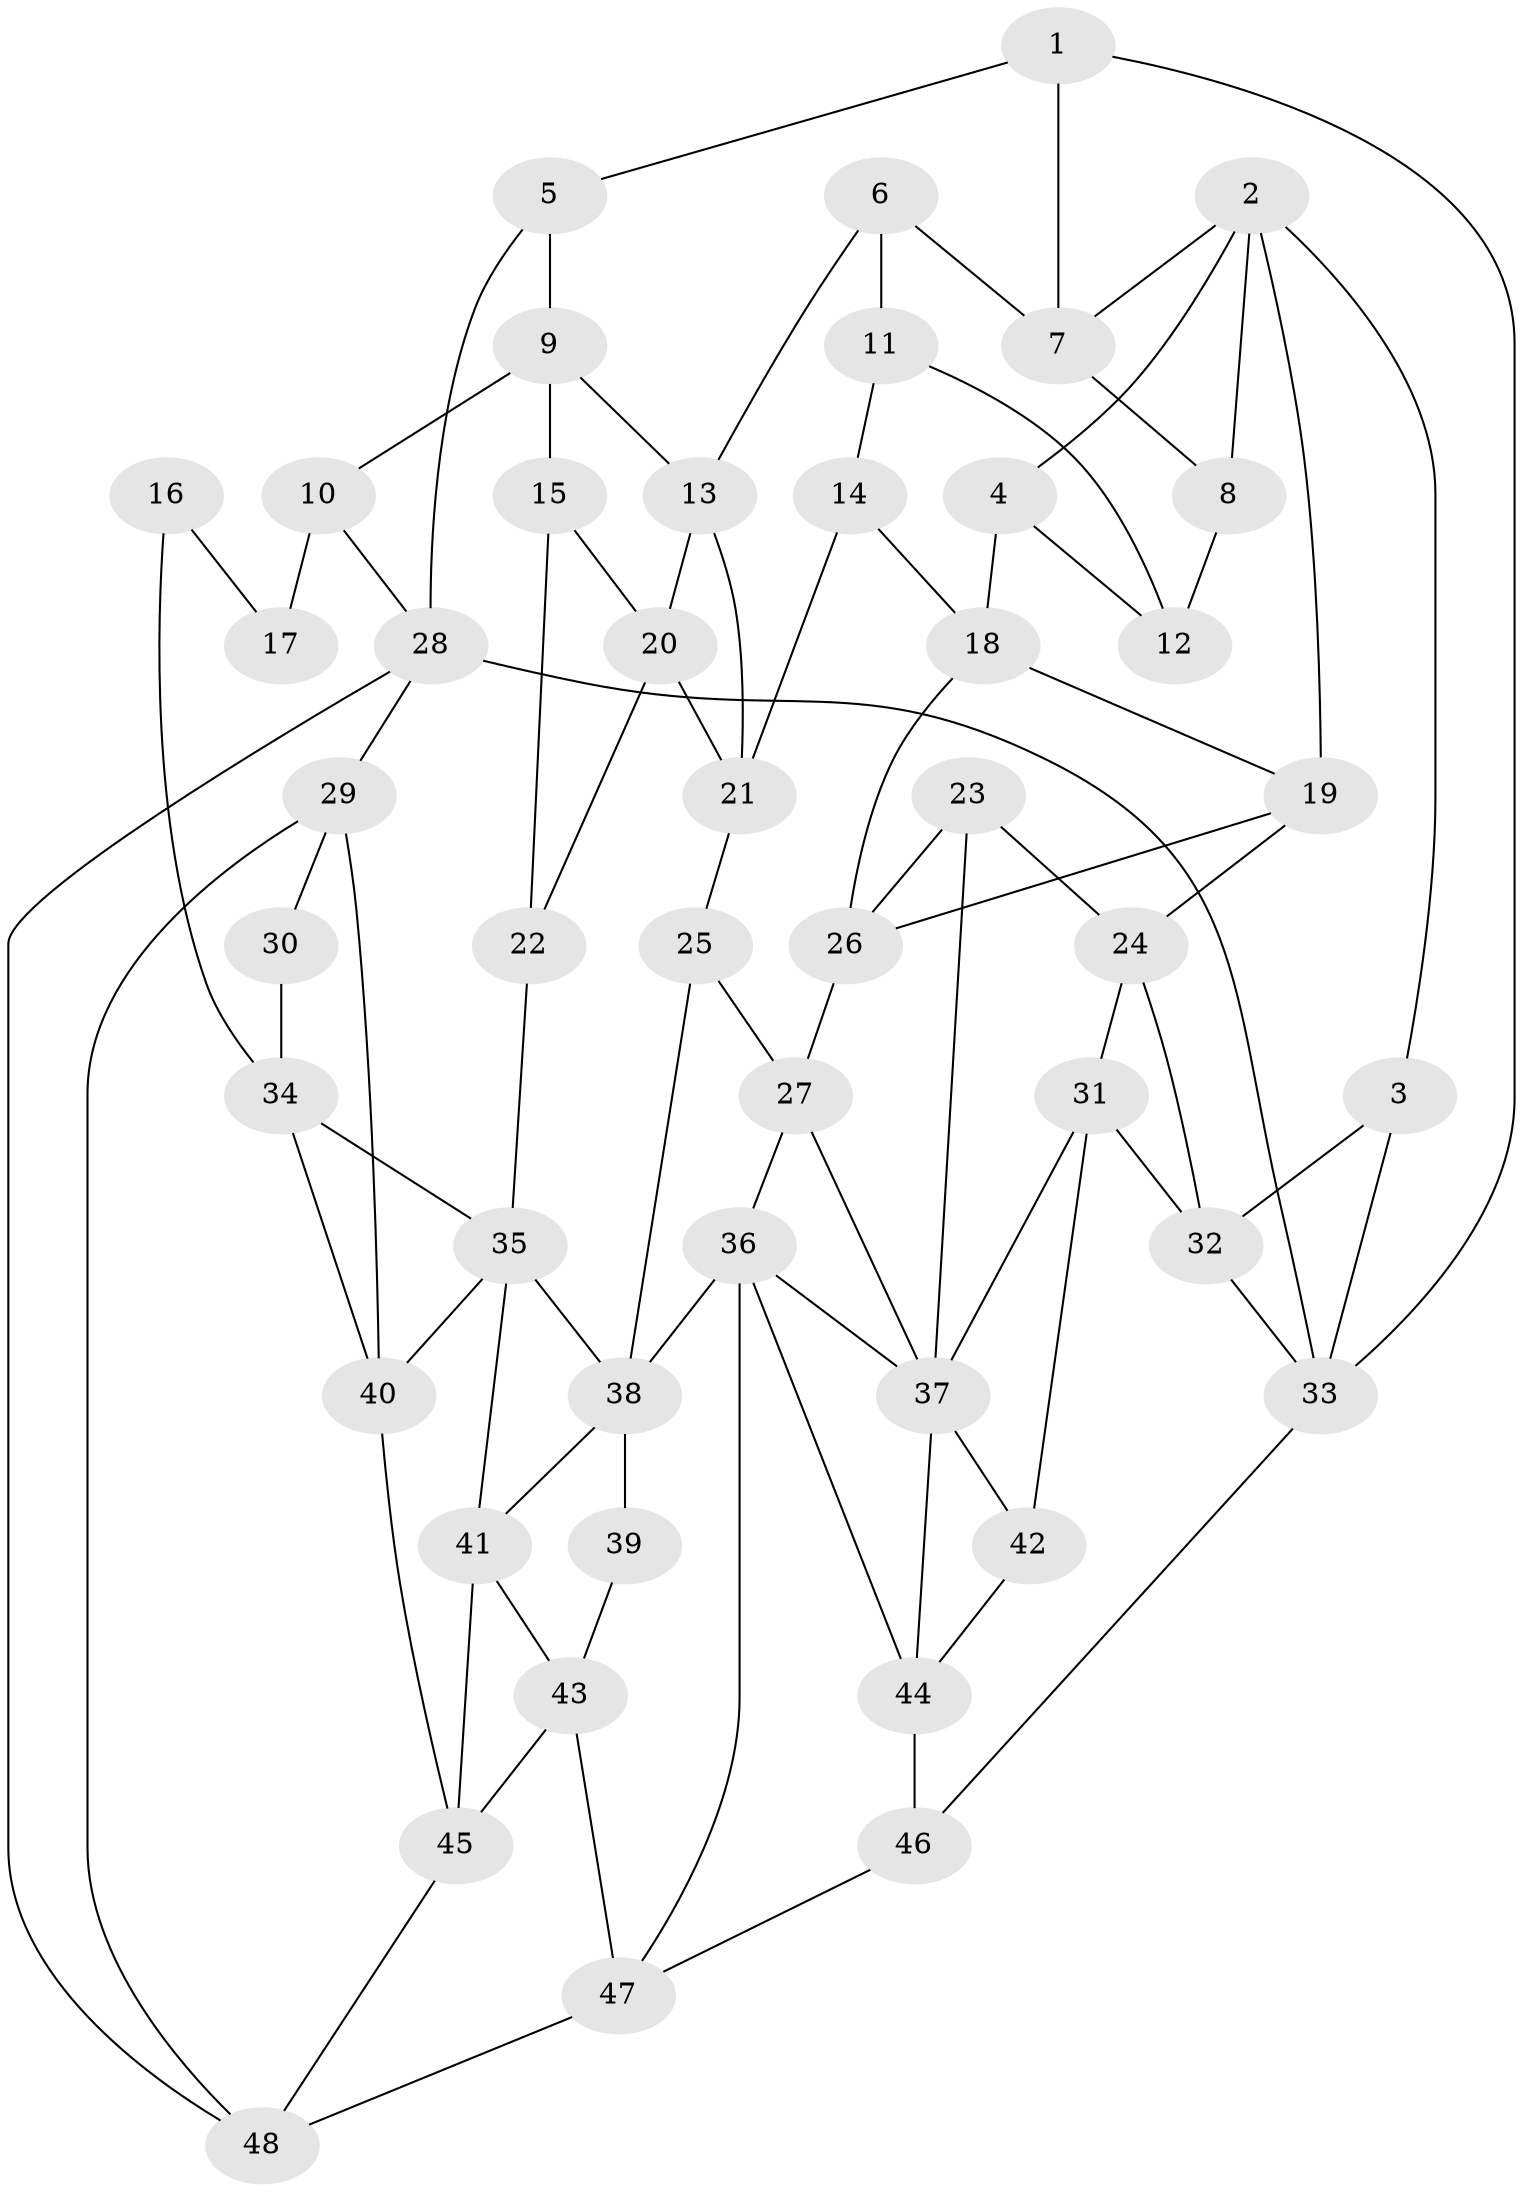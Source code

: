 // original degree distribution, {3: 0.041666666666666664, 4: 0.20833333333333334, 5: 0.5208333333333334, 6: 0.22916666666666666}
// Generated by graph-tools (version 1.1) at 2025/27/03/09/25 03:27:13]
// undirected, 48 vertices, 88 edges
graph export_dot {
graph [start="1"]
  node [color=gray90,style=filled];
  1;
  2;
  3;
  4;
  5;
  6;
  7;
  8;
  9;
  10;
  11;
  12;
  13;
  14;
  15;
  16;
  17;
  18;
  19;
  20;
  21;
  22;
  23;
  24;
  25;
  26;
  27;
  28;
  29;
  30;
  31;
  32;
  33;
  34;
  35;
  36;
  37;
  38;
  39;
  40;
  41;
  42;
  43;
  44;
  45;
  46;
  47;
  48;
  1 -- 5 [weight=1.0];
  1 -- 7 [weight=1.0];
  1 -- 33 [weight=1.0];
  2 -- 3 [weight=1.0];
  2 -- 4 [weight=1.0];
  2 -- 7 [weight=1.0];
  2 -- 8 [weight=1.0];
  2 -- 19 [weight=1.0];
  3 -- 32 [weight=1.0];
  3 -- 33 [weight=1.0];
  4 -- 12 [weight=1.0];
  4 -- 18 [weight=1.0];
  5 -- 9 [weight=1.0];
  5 -- 28 [weight=1.0];
  6 -- 7 [weight=1.0];
  6 -- 11 [weight=2.0];
  6 -- 13 [weight=1.0];
  7 -- 8 [weight=1.0];
  8 -- 12 [weight=2.0];
  9 -- 10 [weight=1.0];
  9 -- 13 [weight=1.0];
  9 -- 15 [weight=1.0];
  10 -- 17 [weight=2.0];
  10 -- 28 [weight=1.0];
  11 -- 12 [weight=1.0];
  11 -- 14 [weight=1.0];
  13 -- 20 [weight=1.0];
  13 -- 21 [weight=1.0];
  14 -- 18 [weight=1.0];
  14 -- 21 [weight=1.0];
  15 -- 20 [weight=1.0];
  15 -- 22 [weight=1.0];
  16 -- 17 [weight=1.0];
  16 -- 34 [weight=2.0];
  18 -- 19 [weight=1.0];
  18 -- 26 [weight=1.0];
  19 -- 24 [weight=1.0];
  19 -- 26 [weight=1.0];
  20 -- 21 [weight=1.0];
  20 -- 22 [weight=1.0];
  21 -- 25 [weight=1.0];
  22 -- 35 [weight=2.0];
  23 -- 24 [weight=1.0];
  23 -- 26 [weight=1.0];
  23 -- 37 [weight=1.0];
  24 -- 31 [weight=1.0];
  24 -- 32 [weight=1.0];
  25 -- 27 [weight=1.0];
  25 -- 38 [weight=1.0];
  26 -- 27 [weight=1.0];
  27 -- 36 [weight=1.0];
  27 -- 37 [weight=1.0];
  28 -- 29 [weight=1.0];
  28 -- 33 [weight=2.0];
  28 -- 48 [weight=1.0];
  29 -- 30 [weight=1.0];
  29 -- 40 [weight=1.0];
  29 -- 48 [weight=1.0];
  30 -- 34 [weight=2.0];
  31 -- 32 [weight=1.0];
  31 -- 37 [weight=1.0];
  31 -- 42 [weight=1.0];
  32 -- 33 [weight=1.0];
  33 -- 46 [weight=1.0];
  34 -- 35 [weight=1.0];
  34 -- 40 [weight=1.0];
  35 -- 38 [weight=1.0];
  35 -- 40 [weight=1.0];
  35 -- 41 [weight=1.0];
  36 -- 37 [weight=1.0];
  36 -- 38 [weight=1.0];
  36 -- 44 [weight=1.0];
  36 -- 47 [weight=1.0];
  37 -- 42 [weight=1.0];
  37 -- 44 [weight=1.0];
  38 -- 39 [weight=2.0];
  38 -- 41 [weight=1.0];
  39 -- 43 [weight=1.0];
  40 -- 45 [weight=1.0];
  41 -- 43 [weight=1.0];
  41 -- 45 [weight=1.0];
  42 -- 44 [weight=1.0];
  43 -- 45 [weight=1.0];
  43 -- 47 [weight=1.0];
  44 -- 46 [weight=1.0];
  45 -- 48 [weight=1.0];
  46 -- 47 [weight=1.0];
  47 -- 48 [weight=1.0];
}
